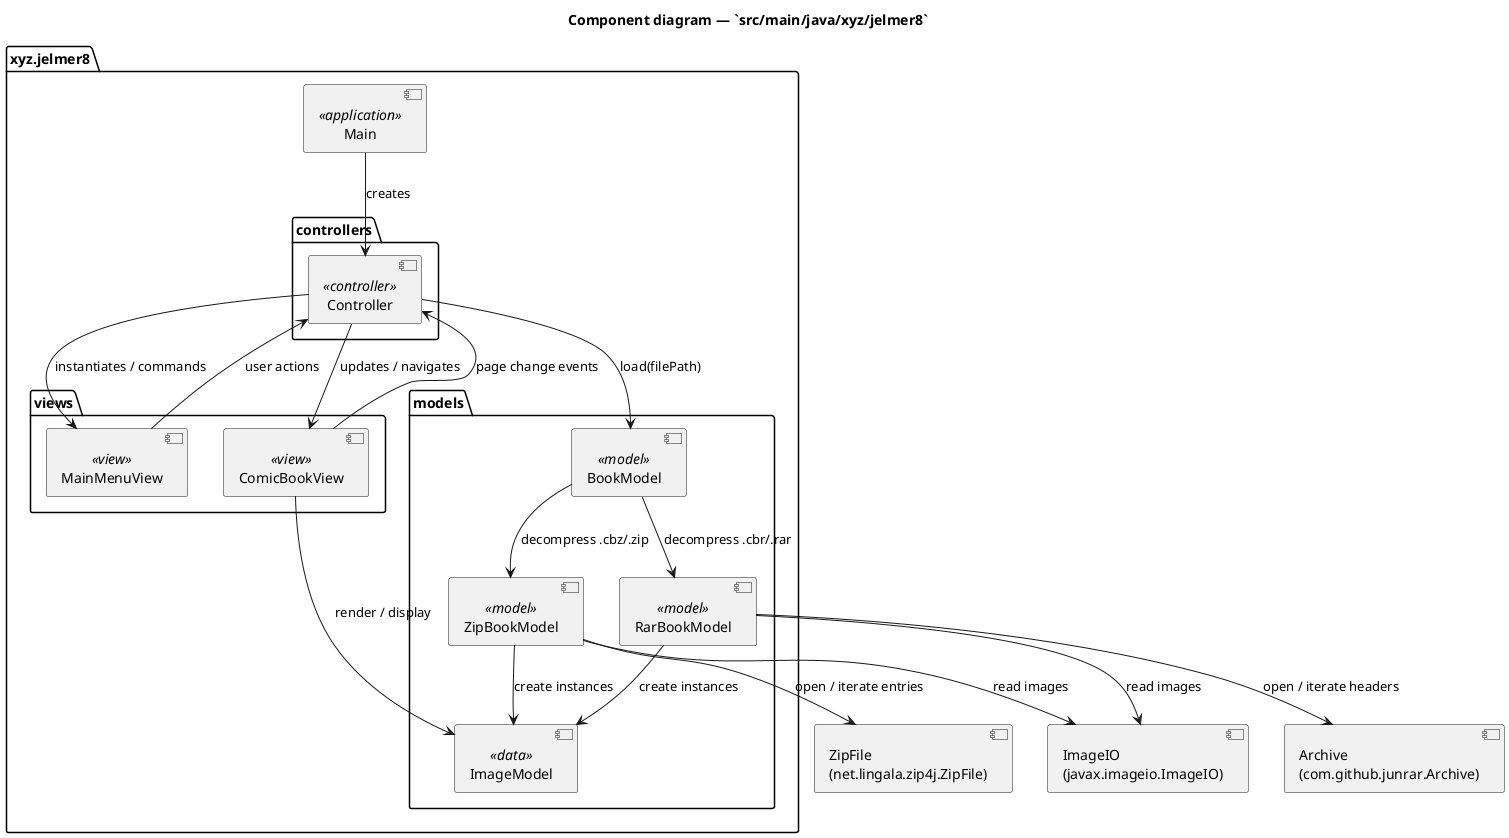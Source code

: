 @startuml
title Component diagram — `src/main/java/xyz/jelmer8`

package "xyz.jelmer8" {
  package "controllers" {
    component Controller <<controller>> as Controller
  }
  package "views" {
    component MainMenuView <<view>> as MainMenuView
    component ComicBookView <<view>> as ComicBookView
  }
  package "models" {
    component BookModel <<model>> as BookModel
    component RarBookModel <<model>> as RarBookModel
    component ZipBookModel <<model>> as ZipBookModel
    component ImageModel <<data>> as ImageModel
  }
  component Main <<application>> as Main
}


' External libraries / JDK
component "ImageIO\n(javax.imageio.ImageIO)" as ImageIO
component "Archive\n(com.github.junrar.Archive)" as Archive
component "ZipFile\n(net.lingala.zip4j.ZipFile)" as ZipFile

' Primary relationships
Main --> Controller : creates
Controller --> MainMenuView : instantiates / commands
Controller --> ComicBookView : updates / navigates
Controller --> BookModel : load(filePath)
MainMenuView --> Controller : user actions
ComicBookView --> Controller : page change events

' Model delegation and I/O
BookModel --> RarBookModel : decompress .cbr/.rar
BookModel --> ZipBookModel : decompress .cbz/.zip
RarBookModel --> Archive : open / iterate headers
ZipBookModel --> ZipFile : open / iterate entries
RarBookModel --> ImageIO : read images
ZipBookModel --> ImageIO : read images
RarBookModel --> ImageModel : create instances
ZipBookModel --> ImageModel : create instances
ComicBookView --> ImageModel : render / display

@enduml
